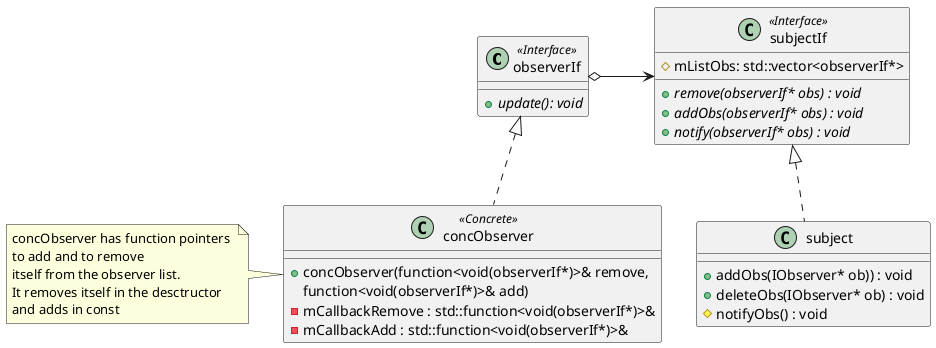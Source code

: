 @startuml

class observerIf<<Interface>>
{
+ {abstract} update(): void
}

class concObserver  << Concrete >>{
+ concObserver(function<void(observerIf*)>& remove,
function<void(observerIf*)>& add)
- mCallbackRemove : std::function<void(observerIf*)>&
- mCallbackAdd : std::function<void(observerIf*)>&

}
observerIf <|.. concObserver

note left: concObserver has function pointers \nto add and to remove \nitself from the observer list.\nIt removes itself in the desctructor\nand adds in const


class subjectIf<<Interface>>
{
+ {abstract} remove(observerIf* obs) : void 
+ {abstract} addObs(observerIf* obs) : void
+ {abstract} notify(observerIf* obs) : void
# mListObs: std::vector<observerIf*>
}

class subject{
+ addObs(IObserver* ob)) : void 
+ deleteObs(IObserver* ob) : void
# notifyObs() : void
}

subjectIf <|.. subject

observerIf o--right-> subjectIf 

@enduml
